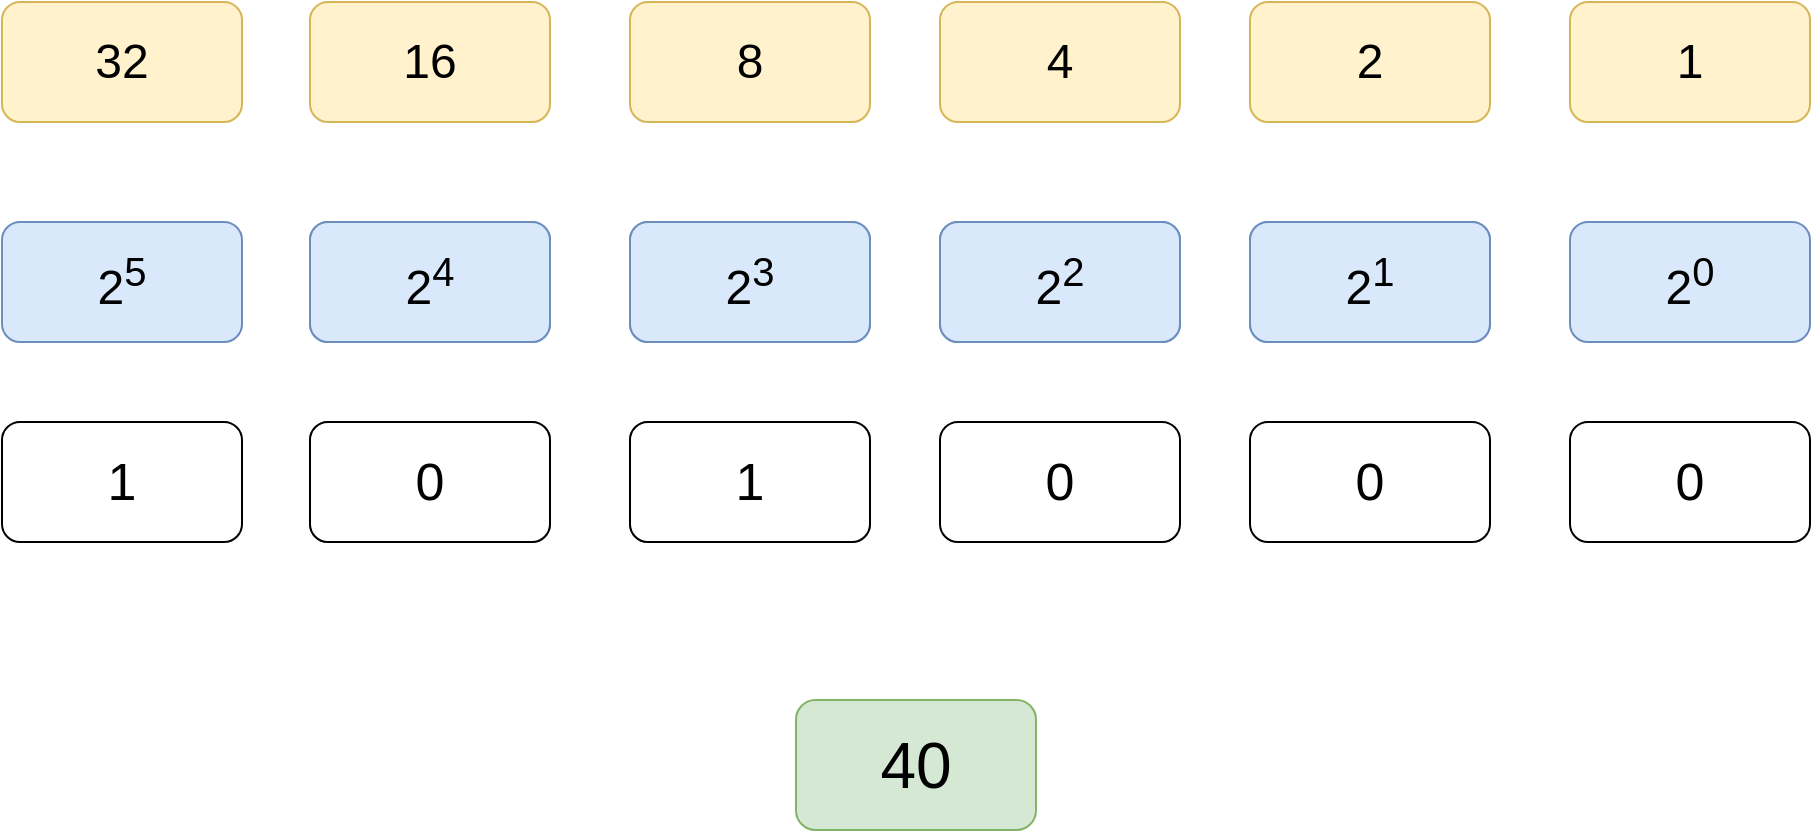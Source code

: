 <mxfile version="13.10.9" type="github">
  <diagram id="26AvpNieTNaw5I2P6WNo" name="Page-1">
    <mxGraphModel dx="2736" dy="818" grid="0" gridSize="10" guides="1" tooltips="1" connect="1" arrows="1" fold="1" page="1" pageScale="1" pageWidth="850" pageHeight="1100" math="0" shadow="0">
      <root>
        <mxCell id="0" />
        <mxCell id="1" parent="0" />
        <mxCell id="7SKpadpjBrFhAPYEajGP-1" value="&lt;font style=&quot;font-size: 24px&quot;&gt;2&lt;sup&gt;2&lt;/sup&gt;&lt;/font&gt;" style="rounded=1;whiteSpace=wrap;html=1;fillColor=#dae8fc;strokeColor=#6c8ebf;" parent="1" vertex="1">
          <mxGeometry x="9" y="343" width="120" height="60" as="geometry" />
        </mxCell>
        <mxCell id="7SKpadpjBrFhAPYEajGP-4" value="&lt;font style=&quot;font-size: 24px&quot;&gt;2&lt;sup&gt;1&lt;/sup&gt;&lt;/font&gt;" style="rounded=1;whiteSpace=wrap;html=1;fillColor=#dae8fc;strokeColor=#6c8ebf;" parent="1" vertex="1">
          <mxGeometry x="164" y="343" width="120" height="60" as="geometry" />
        </mxCell>
        <mxCell id="7SKpadpjBrFhAPYEajGP-5" value="&lt;font style=&quot;font-size: 24px&quot;&gt;&lt;font style=&quot;font-size: 24px&quot;&gt;2&lt;/font&gt;&lt;font style=&quot;font-size: 24px&quot;&gt;&lt;sup&gt;0&lt;/sup&gt;&lt;/font&gt;&lt;/font&gt;" style="rounded=1;whiteSpace=wrap;html=1;fillColor=#dae8fc;strokeColor=#6c8ebf;" parent="1" vertex="1">
          <mxGeometry x="324" y="343" width="120" height="60" as="geometry" />
        </mxCell>
        <mxCell id="7SKpadpjBrFhAPYEajGP-6" value="&lt;font style=&quot;font-size: 24px&quot;&gt;2&lt;sup&gt;3&lt;/sup&gt;&lt;/font&gt;" style="rounded=1;whiteSpace=wrap;html=1;fillColor=#dae8fc;strokeColor=#6c8ebf;" parent="1" vertex="1">
          <mxGeometry x="-146" y="343" width="120" height="60" as="geometry" />
        </mxCell>
        <mxCell id="7SKpadpjBrFhAPYEajGP-7" value="&lt;font style=&quot;font-size: 24px&quot;&gt;2&lt;sup&gt;4&lt;/sup&gt;&lt;/font&gt;" style="rounded=1;whiteSpace=wrap;html=1;fillColor=#dae8fc;strokeColor=#6c8ebf;" parent="1" vertex="1">
          <mxGeometry x="-306" y="343" width="120" height="60" as="geometry" />
        </mxCell>
        <mxCell id="7SKpadpjBrFhAPYEajGP-8" value="&lt;font style=&quot;font-size: 24px&quot;&gt;2&lt;sup&gt;4&lt;/sup&gt;&lt;/font&gt;" style="rounded=1;whiteSpace=wrap;html=1;fillColor=#dae8fc;strokeColor=#6c8ebf;" parent="1" vertex="1">
          <mxGeometry x="-306" y="343" width="120" height="60" as="geometry" />
        </mxCell>
        <mxCell id="7SKpadpjBrFhAPYEajGP-9" value="&lt;font style=&quot;font-size: 24px&quot;&gt;2&lt;sup&gt;3&lt;/sup&gt;&lt;/font&gt;" style="rounded=1;whiteSpace=wrap;html=1;fillColor=#dae8fc;strokeColor=#6c8ebf;" parent="1" vertex="1">
          <mxGeometry x="-146" y="343" width="120" height="60" as="geometry" />
        </mxCell>
        <mxCell id="7SKpadpjBrFhAPYEajGP-10" value="&lt;font style=&quot;font-size: 24px&quot;&gt;2&lt;sup&gt;2&lt;/sup&gt;&lt;/font&gt;" style="rounded=1;whiteSpace=wrap;html=1;fillColor=#dae8fc;strokeColor=#6c8ebf;" parent="1" vertex="1">
          <mxGeometry x="9" y="343" width="120" height="60" as="geometry" />
        </mxCell>
        <mxCell id="7SKpadpjBrFhAPYEajGP-11" value="&lt;font style=&quot;font-size: 24px&quot;&gt;2&lt;sup&gt;1&lt;/sup&gt;&lt;/font&gt;" style="rounded=1;whiteSpace=wrap;html=1;fillColor=#dae8fc;strokeColor=#6c8ebf;" parent="1" vertex="1">
          <mxGeometry x="164" y="343" width="120" height="60" as="geometry" />
        </mxCell>
        <mxCell id="7SKpadpjBrFhAPYEajGP-12" value="16" style="rounded=1;whiteSpace=wrap;html=1;fillColor=#fff2cc;strokeColor=#d6b656;fontSize=24;" parent="1" vertex="1">
          <mxGeometry x="-306" y="233" width="120" height="60" as="geometry" />
        </mxCell>
        <mxCell id="7SKpadpjBrFhAPYEajGP-13" value="8" style="rounded=1;whiteSpace=wrap;html=1;fillColor=#fff2cc;strokeColor=#d6b656;fontSize=24;" parent="1" vertex="1">
          <mxGeometry x="-146" y="233" width="120" height="60" as="geometry" />
        </mxCell>
        <mxCell id="7SKpadpjBrFhAPYEajGP-14" value="4" style="rounded=1;whiteSpace=wrap;html=1;fillColor=#fff2cc;strokeColor=#d6b656;fontSize=24;" parent="1" vertex="1">
          <mxGeometry x="9" y="233" width="120" height="60" as="geometry" />
        </mxCell>
        <mxCell id="7SKpadpjBrFhAPYEajGP-15" value="2" style="rounded=1;whiteSpace=wrap;html=1;fillColor=#fff2cc;strokeColor=#d6b656;fontSize=24;" parent="1" vertex="1">
          <mxGeometry x="164" y="233" width="120" height="60" as="geometry" />
        </mxCell>
        <mxCell id="7SKpadpjBrFhAPYEajGP-16" value="1" style="rounded=1;whiteSpace=wrap;html=1;fillColor=#fff2cc;strokeColor=#d6b656;fontSize=24;" parent="1" vertex="1">
          <mxGeometry x="324" y="233" width="120" height="60" as="geometry" />
        </mxCell>
        <mxCell id="7SKpadpjBrFhAPYEajGP-18" value="" style="rounded=1;whiteSpace=wrap;html=1;fillColor=#dae8fc;strokeColor=#6c8ebf;" parent="1" vertex="1">
          <mxGeometry x="-306" y="443" width="120" height="60" as="geometry" />
        </mxCell>
        <mxCell id="7SKpadpjBrFhAPYEajGP-19" value="" style="rounded=1;whiteSpace=wrap;html=1;fillColor=#dae8fc;strokeColor=#6c8ebf;" parent="1" vertex="1">
          <mxGeometry x="-146" y="443" width="120" height="60" as="geometry" />
        </mxCell>
        <mxCell id="7SKpadpjBrFhAPYEajGP-20" value="0" style="rounded=1;whiteSpace=wrap;html=1;fontSize=26;" parent="1" vertex="1">
          <mxGeometry x="9" y="443" width="120" height="60" as="geometry" />
        </mxCell>
        <mxCell id="7SKpadpjBrFhAPYEajGP-21" value="0" style="rounded=1;whiteSpace=wrap;html=1;fontSize=26;" parent="1" vertex="1">
          <mxGeometry x="164" y="443" width="120" height="60" as="geometry" />
        </mxCell>
        <mxCell id="7SKpadpjBrFhAPYEajGP-22" value="0" style="rounded=1;whiteSpace=wrap;html=1;fontSize=26;" parent="1" vertex="1">
          <mxGeometry x="324" y="443" width="120" height="60" as="geometry" />
        </mxCell>
        <mxCell id="7SKpadpjBrFhAPYEajGP-23" value="0" style="rounded=1;whiteSpace=wrap;html=1;fontSize=26;" parent="1" vertex="1">
          <mxGeometry x="-306" y="443" width="120" height="60" as="geometry" />
        </mxCell>
        <mxCell id="7SKpadpjBrFhAPYEajGP-24" value="1" style="rounded=1;whiteSpace=wrap;html=1;fontSize=26;" parent="1" vertex="1">
          <mxGeometry x="-146" y="443" width="120" height="60" as="geometry" />
        </mxCell>
        <mxCell id="7SKpadpjBrFhAPYEajGP-25" value="40" style="rounded=1;whiteSpace=wrap;html=1;fillColor=#d5e8d4;strokeColor=#82b366;fontSize=32;" parent="1" vertex="1">
          <mxGeometry x="-63" y="582" width="120" height="65" as="geometry" />
        </mxCell>
        <mxCell id="7SKpadpjBrFhAPYEajGP-26" value="32" style="rounded=1;whiteSpace=wrap;html=1;fillColor=#fff2cc;strokeColor=#d6b656;fontSize=24;" parent="1" vertex="1">
          <mxGeometry x="-460" y="233" width="120" height="60" as="geometry" />
        </mxCell>
        <mxCell id="7SKpadpjBrFhAPYEajGP-27" value="&lt;font style=&quot;font-size: 24px&quot;&gt;2&lt;sup&gt;5&lt;/sup&gt;&lt;/font&gt;" style="rounded=1;whiteSpace=wrap;html=1;fillColor=#dae8fc;strokeColor=#6c8ebf;" parent="1" vertex="1">
          <mxGeometry x="-460" y="343" width="120" height="60" as="geometry" />
        </mxCell>
        <mxCell id="7SKpadpjBrFhAPYEajGP-28" value="1" style="rounded=1;whiteSpace=wrap;html=1;fontSize=26;" parent="1" vertex="1">
          <mxGeometry x="-460" y="443" width="120" height="60" as="geometry" />
        </mxCell>
      </root>
    </mxGraphModel>
  </diagram>
</mxfile>
